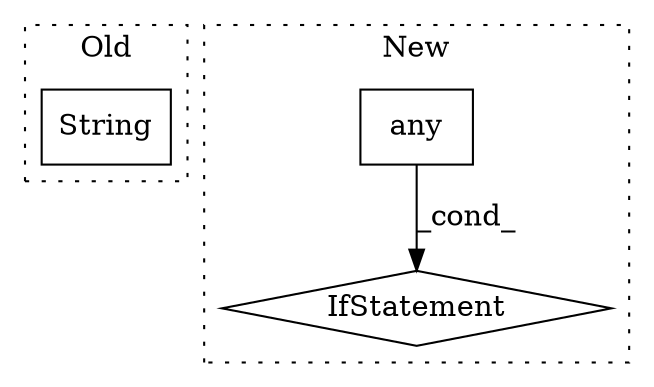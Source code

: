 digraph G {
subgraph cluster0 {
1 [label="String" a="32" s="781,794" l="7,1" shape="box"];
label = "Old";
style="dotted";
}
subgraph cluster1 {
2 [label="any" a="32" s="776,908" l="15,-3" shape="box"];
3 [label="IfStatement" a="25" s="722,906" l="4,2" shape="diamond"];
label = "New";
style="dotted";
}
2 -> 3 [label="_cond_"];
}